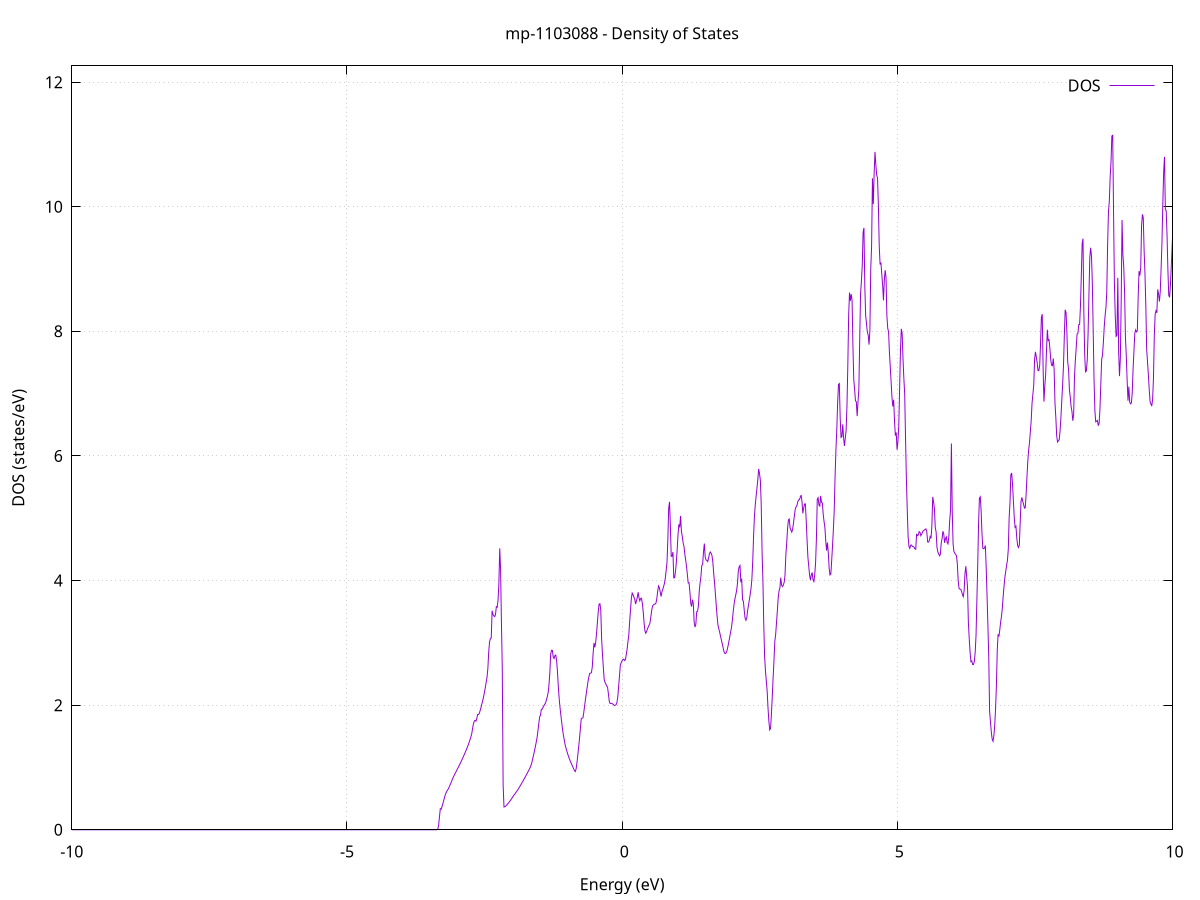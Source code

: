 set title 'mp-1103088 - Density of States'
set xlabel 'Energy (eV)'
set ylabel 'DOS (states/eV)'
set grid
set xrange [-10:10]
set yrange [0:12.261]
set xzeroaxis lt -1
set terminal png size 800,600
set output 'mp-1103088_dos_gnuplot.png'
plot '-' using 1:2 with lines title 'DOS'
-18.082700 0.000000
-18.067300 0.000000
-18.051900 0.000000
-18.036500 0.000000
-18.021000 0.000000
-18.005600 0.000000
-17.990200 0.000000
-17.974800 0.000000
-17.959300 0.000000
-17.943900 0.000000
-17.928500 0.000000
-17.913100 0.000000
-17.897600 0.000000
-17.882200 0.000000
-17.866800 0.000000
-17.851300 0.000000
-17.835900 0.000000
-17.820500 0.000000
-17.805100 0.000000
-17.789600 0.000000
-17.774200 0.000000
-17.758800 0.000000
-17.743400 0.000000
-17.727900 0.000000
-17.712500 0.000000
-17.697100 0.000000
-17.681700 0.000000
-17.666200 0.000000
-17.650800 0.000000
-17.635400 0.000000
-17.619900 0.000000
-17.604500 0.000000
-17.589100 0.000000
-17.573700 0.000000
-17.558200 0.000000
-17.542800 0.000000
-17.527400 0.000000
-17.512000 0.000000
-17.496500 0.000000
-17.481100 0.000000
-17.465700 0.000000
-17.450300 0.000000
-17.434800 0.000000
-17.419400 0.000000
-17.404000 0.000000
-17.388500 0.000000
-17.373100 0.000000
-17.357700 0.000000
-17.342300 0.000000
-17.326800 0.000000
-17.311400 0.000000
-17.296000 0.000000
-17.280600 0.000000
-17.265100 0.000000
-17.249700 0.000000
-17.234300 0.000000
-17.218900 0.000000
-17.203400 0.000000
-17.188000 0.000000
-17.172600 0.000000
-17.157200 0.000000
-17.141700 0.000000
-17.126300 0.000000
-17.110900 0.000000
-17.095400 0.000000
-17.080000 0.000000
-17.064600 0.000000
-17.049200 0.000000
-17.033700 0.000000
-17.018300 0.000000
-17.002900 0.000000
-16.987500 0.000000
-16.972000 0.000000
-16.956600 0.000000
-16.941200 0.000000
-16.925800 0.000000
-16.910300 0.000000
-16.894900 0.000000
-16.879500 0.000000
-16.864000 0.000000
-16.848600 0.000000
-16.833200 0.000000
-16.817800 0.000000
-16.802300 0.000000
-16.786900 0.000000
-16.771500 0.000000
-16.756100 0.000000
-16.740600 0.000000
-16.725200 0.000000
-16.709800 0.000000
-16.694400 0.000000
-16.678900 470.660200
-16.663500 0.000000
-16.648100 0.000000
-16.632600 0.000000
-16.617200 0.000000
-16.601800 0.000000
-16.586400 0.000000
-16.570900 0.000000
-16.555500 511.090500
-16.540100 0.000000
-16.524700 22.266700
-16.509200 566.965400
-16.493800 0.000000
-16.478400 0.000000
-16.463000 0.000000
-16.447500 0.000000
-16.432100 0.000000
-16.416700 0.000000
-16.401300 0.000000
-16.385800 0.000000
-16.370400 0.000000
-16.355000 0.000000
-16.339500 0.000000
-16.324100 0.000000
-16.308700 0.000000
-16.293300 0.000000
-16.277800 0.000000
-16.262400 0.000000
-16.247000 0.000000
-16.231600 0.000000
-16.216100 0.000000
-16.200700 0.000000
-16.185300 0.000000
-16.169900 0.000000
-16.154400 0.000000
-16.139000 0.000000
-16.123600 0.000000
-16.108100 0.000000
-16.092700 0.000000
-16.077300 0.000000
-16.061900 0.000000
-16.046400 0.000000
-16.031000 0.000000
-16.015600 0.000000
-16.000200 0.000000
-15.984700 0.000000
-15.969300 0.000000
-15.953900 0.000000
-15.938500 0.000000
-15.923000 0.000000
-15.907600 0.000000
-15.892200 0.000000
-15.876700 0.000000
-15.861300 0.000000
-15.845900 0.000000
-15.830500 0.000000
-15.815000 0.000000
-15.799600 0.000000
-15.784200 0.000000
-15.768800 0.000000
-15.753300 0.000000
-15.737900 0.000000
-15.722500 0.000000
-15.707100 0.000000
-15.691600 0.000000
-15.676200 0.000000
-15.660800 0.000000
-15.645400 0.000000
-15.629900 0.000000
-15.614500 0.000000
-15.599100 0.000000
-15.583600 0.000000
-15.568200 0.000000
-15.552800 0.000000
-15.537400 0.000000
-15.521900 0.000000
-15.506500 0.000000
-15.491100 0.000000
-15.475700 0.000000
-15.460200 0.000000
-15.444800 0.000000
-15.429400 0.000000
-15.414000 0.000000
-15.398500 0.000000
-15.383100 0.000000
-15.367700 0.000000
-15.352200 0.000000
-15.336800 0.000000
-15.321400 0.000000
-15.306000 0.000000
-15.290500 0.000000
-15.275100 0.000000
-15.259700 0.000000
-15.244300 0.000000
-15.228800 0.000000
-15.213400 0.000000
-15.198000 0.000000
-15.182600 0.000000
-15.167100 0.000000
-15.151700 0.000000
-15.136300 0.000000
-15.120800 0.000000
-15.105400 0.000000
-15.090000 0.000000
-15.074600 0.000000
-15.059100 0.000000
-15.043700 0.000000
-15.028300 0.000000
-15.012900 0.000000
-14.997400 0.000000
-14.982000 0.000000
-14.966600 0.000000
-14.951200 0.000000
-14.935700 0.000000
-14.920300 0.000000
-14.904900 0.000000
-14.889500 0.000000
-14.874000 0.000000
-14.858600 0.000000
-14.843200 0.000000
-14.827700 0.000000
-14.812300 0.000000
-14.796900 0.000000
-14.781500 0.000000
-14.766000 0.000000
-14.750600 0.000000
-14.735200 0.000000
-14.719800 0.000000
-14.704300 0.000000
-14.688900 0.000000
-14.673500 0.000000
-14.658100 0.000000
-14.642600 0.000000
-14.627200 0.000000
-14.611800 0.000000
-14.596300 0.000000
-14.580900 0.000000
-14.565500 0.000000
-14.550100 0.000000
-14.534600 0.000000
-14.519200 0.000000
-14.503800 0.000000
-14.488400 0.000000
-14.472900 0.000000
-14.457500 0.000000
-14.442100 0.000000
-14.426700 0.000000
-14.411200 0.000000
-14.395800 0.000000
-14.380400 0.000000
-14.364900 0.000000
-14.349500 0.000000
-14.334100 0.000000
-14.318700 0.000000
-14.303200 0.000000
-14.287800 0.000000
-14.272400 0.000000
-14.257000 0.000000
-14.241500 0.000000
-14.226100 0.000000
-14.210700 0.000000
-14.195300 0.000000
-14.179800 0.000000
-14.164400 0.000000
-14.149000 0.000000
-14.133600 0.000000
-14.118100 0.000000
-14.102700 0.000000
-14.087300 0.000000
-14.071800 0.000000
-14.056400 0.000000
-14.041000 0.000000
-14.025600 0.000000
-14.010100 0.000000
-13.994700 0.000000
-13.979300 0.000000
-13.963900 0.000000
-13.948400 0.000000
-13.933000 0.000000
-13.917600 0.000000
-13.902200 0.000000
-13.886700 0.000000
-13.871300 0.000000
-13.855900 0.000000
-13.840400 0.000000
-13.825000 0.000000
-13.809600 0.000000
-13.794200 0.000000
-13.778700 0.000000
-13.763300 0.000000
-13.747900 0.000000
-13.732500 0.000000
-13.717000 0.000000
-13.701600 0.000000
-13.686200 0.000000
-13.670800 0.000000
-13.655300 0.000000
-13.639900 0.000000
-13.624500 0.000000
-13.609000 0.000000
-13.593600 0.000000
-13.578200 0.000000
-13.562800 0.000000
-13.547300 0.000000
-13.531900 0.000000
-13.516500 0.000000
-13.501100 0.000000
-13.485600 0.000000
-13.470200 0.000000
-13.454800 0.000000
-13.439400 0.000000
-13.423900 0.000000
-13.408500 0.000000
-13.393100 0.000000
-13.377700 0.000000
-13.362200 0.000000
-13.346800 0.000000
-13.331400 0.000000
-13.315900 0.000000
-13.300500 0.000000
-13.285100 0.000000
-13.269700 0.000000
-13.254200 0.000000
-13.238800 0.000000
-13.223400 0.000000
-13.208000 0.000000
-13.192500 0.000000
-13.177100 0.000000
-13.161700 0.000000
-13.146300 0.000000
-13.130800 0.000000
-13.115400 0.000000
-13.100000 0.000000
-13.084500 0.000000
-13.069100 0.000000
-13.053700 0.000000
-13.038300 0.000000
-13.022800 0.000000
-13.007400 0.000000
-12.992000 0.000000
-12.976600 0.000000
-12.961100 0.000000
-12.945700 0.000000
-12.930300 0.000000
-12.914900 0.000000
-12.899400 0.000000
-12.884000 0.000000
-12.868600 0.000000
-12.853100 0.000000
-12.837700 0.000000
-12.822300 0.000000
-12.806900 0.000000
-12.791400 0.000000
-12.776000 0.000000
-12.760600 0.000000
-12.745200 0.000000
-12.729700 0.000000
-12.714300 0.000000
-12.698900 0.000000
-12.683500 0.000000
-12.668000 0.000000
-12.652600 0.000000
-12.637200 0.000000
-12.621800 0.000000
-12.606300 0.000000
-12.590900 0.000000
-12.575500 0.000000
-12.560000 0.000000
-12.544600 0.000000
-12.529200 0.000000
-12.513800 0.000000
-12.498300 0.000000
-12.482900 0.000000
-12.467500 0.000000
-12.452100 0.000000
-12.436600 0.000000
-12.421200 0.000000
-12.405800 0.000000
-12.390400 0.000000
-12.374900 0.000000
-12.359500 0.000000
-12.344100 0.000000
-12.328600 0.000000
-12.313200 0.000000
-12.297800 0.000000
-12.282400 0.000000
-12.266900 0.000000
-12.251500 0.000000
-12.236100 0.000000
-12.220700 0.000000
-12.205200 0.000000
-12.189800 0.000000
-12.174400 0.000000
-12.159000 0.000000
-12.143500 0.000000
-12.128100 0.000000
-12.112700 0.000000
-12.097200 0.000000
-12.081800 0.000000
-12.066400 0.000000
-12.051000 0.000000
-12.035500 0.000000
-12.020100 0.000000
-12.004700 0.000000
-11.989300 0.000000
-11.973800 0.000000
-11.958400 0.000000
-11.943000 0.000000
-11.927600 0.000000
-11.912100 0.000000
-11.896700 0.000000
-11.881300 0.000000
-11.865900 0.000000
-11.850400 0.000000
-11.835000 0.000000
-11.819600 0.000000
-11.804100 0.000000
-11.788700 0.000000
-11.773300 0.000000
-11.757900 0.000000
-11.742400 0.000000
-11.727000 0.000000
-11.711600 0.000000
-11.696200 0.000000
-11.680700 0.000000
-11.665300 0.000000
-11.649900 0.000000
-11.634500 0.000000
-11.619000 0.000000
-11.603600 0.000000
-11.588200 0.000000
-11.572700 0.000000
-11.557300 0.000000
-11.541900 0.000000
-11.526500 0.000000
-11.511000 0.000000
-11.495600 0.000000
-11.480200 0.000000
-11.464800 0.000000
-11.449300 0.000000
-11.433900 0.000000
-11.418500 0.000000
-11.403100 0.000000
-11.387600 0.000000
-11.372200 0.000000
-11.356800 0.000000
-11.341300 0.000000
-11.325900 0.000000
-11.310500 0.000000
-11.295100 0.000000
-11.279600 0.000000
-11.264200 0.000000
-11.248800 0.000000
-11.233400 0.000000
-11.217900 0.000000
-11.202500 0.000000
-11.187100 0.000000
-11.171700 0.000000
-11.156200 0.000000
-11.140800 0.000000
-11.125400 0.000000
-11.110000 0.000000
-11.094500 0.000000
-11.079100 0.000000
-11.063700 0.000000
-11.048200 0.000000
-11.032800 0.000000
-11.017400 0.000000
-11.002000 0.000000
-10.986500 0.000000
-10.971100 0.000000
-10.955700 0.000000
-10.940300 0.000000
-10.924800 0.000000
-10.909400 0.000000
-10.894000 0.000000
-10.878600 0.000000
-10.863100 0.000000
-10.847700 0.000000
-10.832300 0.000000
-10.816800 0.000000
-10.801400 0.000000
-10.786000 0.000000
-10.770600 0.000000
-10.755100 0.000000
-10.739700 0.000000
-10.724300 0.000000
-10.708900 0.000000
-10.693400 0.000000
-10.678000 0.000000
-10.662600 0.000000
-10.647200 0.000000
-10.631700 0.000000
-10.616300 0.000000
-10.600900 0.000000
-10.585400 0.000000
-10.570000 0.000000
-10.554600 0.000000
-10.539200 0.000000
-10.523700 0.000000
-10.508300 0.000000
-10.492900 0.000000
-10.477500 0.000000
-10.462000 0.000000
-10.446600 0.000000
-10.431200 0.000000
-10.415800 0.000000
-10.400300 0.000000
-10.384900 0.000000
-10.369500 0.000000
-10.354100 0.000000
-10.338600 0.000000
-10.323200 0.000000
-10.307800 0.000000
-10.292300 0.000000
-10.276900 0.000000
-10.261500 0.000000
-10.246100 0.000000
-10.230600 0.000000
-10.215200 0.000000
-10.199800 0.000000
-10.184400 0.000000
-10.168900 0.000000
-10.153500 0.000000
-10.138100 0.000000
-10.122700 0.000000
-10.107200 0.000000
-10.091800 0.000000
-10.076400 0.000000
-10.060900 0.000000
-10.045500 0.000000
-10.030100 0.000000
-10.014700 0.000000
-9.999200 0.000000
-9.983800 0.000000
-9.968400 0.000000
-9.953000 0.000000
-9.937500 0.000000
-9.922100 0.000000
-9.906700 0.000000
-9.891300 0.000000
-9.875800 0.000000
-9.860400 0.000000
-9.845000 0.000000
-9.829500 0.000000
-9.814100 0.000000
-9.798700 0.000000
-9.783300 0.000000
-9.767800 0.000000
-9.752400 0.000000
-9.737000 0.000000
-9.721600 0.000000
-9.706100 0.000000
-9.690700 0.000000
-9.675300 0.000000
-9.659900 0.000000
-9.644400 0.000000
-9.629000 0.000000
-9.613600 0.000000
-9.598200 0.000000
-9.582700 0.000000
-9.567300 0.000000
-9.551900 0.000000
-9.536400 0.000000
-9.521000 0.000000
-9.505600 0.000000
-9.490200 0.000000
-9.474700 0.000000
-9.459300 0.000000
-9.443900 0.000000
-9.428500 0.000000
-9.413000 0.000000
-9.397600 0.000000
-9.382200 0.000000
-9.366800 0.000000
-9.351300 0.000000
-9.335900 0.000000
-9.320500 0.000000
-9.305000 0.000000
-9.289600 0.000000
-9.274200 0.000000
-9.258800 0.000000
-9.243300 0.000000
-9.227900 0.000000
-9.212500 0.000000
-9.197100 0.000000
-9.181600 0.000000
-9.166200 0.000000
-9.150800 0.000000
-9.135400 0.000000
-9.119900 0.000000
-9.104500 0.000000
-9.089100 0.000000
-9.073600 0.000000
-9.058200 0.000000
-9.042800 0.000000
-9.027400 0.000000
-9.011900 0.000000
-8.996500 0.000000
-8.981100 0.000000
-8.965700 0.000000
-8.950200 0.000000
-8.934800 0.000000
-8.919400 0.000000
-8.904000 0.000000
-8.888500 0.000000
-8.873100 0.000000
-8.857700 0.000000
-8.842300 0.000000
-8.826800 0.000000
-8.811400 0.000000
-8.796000 0.000000
-8.780500 0.000000
-8.765100 0.000000
-8.749700 0.000000
-8.734300 0.000000
-8.718800 0.000000
-8.703400 0.000000
-8.688000 0.000000
-8.672600 0.000000
-8.657100 0.000000
-8.641700 0.000000
-8.626300 0.000000
-8.610900 0.000000
-8.595400 0.000000
-8.580000 0.000000
-8.564600 0.000000
-8.549100 0.000000
-8.533700 0.000000
-8.518300 0.000000
-8.502900 0.000000
-8.487400 0.000000
-8.472000 0.000000
-8.456600 0.000000
-8.441200 0.000000
-8.425700 0.000000
-8.410300 0.000000
-8.394900 0.000000
-8.379500 0.000000
-8.364000 0.000000
-8.348600 0.000000
-8.333200 0.000000
-8.317700 0.000000
-8.302300 0.000000
-8.286900 0.000000
-8.271500 0.000000
-8.256000 0.000000
-8.240600 0.000000
-8.225200 0.000000
-8.209800 0.000000
-8.194300 0.000000
-8.178900 0.000000
-8.163500 0.000000
-8.148100 0.000000
-8.132600 0.000000
-8.117200 0.000000
-8.101800 0.000000
-8.086400 0.000000
-8.070900 0.000000
-8.055500 0.000000
-8.040100 0.000000
-8.024600 0.000000
-8.009200 0.000000
-7.993800 0.000000
-7.978400 0.000000
-7.962900 0.000000
-7.947500 0.000000
-7.932100 0.000000
-7.916700 0.000000
-7.901200 0.000000
-7.885800 0.000000
-7.870400 0.000000
-7.855000 0.000000
-7.839500 0.000000
-7.824100 0.000000
-7.808700 0.000000
-7.793200 0.000000
-7.777800 0.000000
-7.762400 0.000000
-7.747000 0.000000
-7.731500 0.000000
-7.716100 0.000000
-7.700700 0.000000
-7.685300 0.000000
-7.669800 0.000000
-7.654400 0.000000
-7.639000 0.000000
-7.623600 0.000000
-7.608100 0.000000
-7.592700 0.000000
-7.577300 0.000000
-7.561800 0.000000
-7.546400 0.000000
-7.531000 0.000000
-7.515600 0.000000
-7.500100 0.000000
-7.484700 0.000000
-7.469300 0.000000
-7.453900 0.000000
-7.438400 0.000000
-7.423000 0.000000
-7.407600 0.000000
-7.392200 0.000000
-7.376700 0.000000
-7.361300 0.000000
-7.345900 0.000000
-7.330500 0.000000
-7.315000 0.000000
-7.299600 0.000000
-7.284200 0.000000
-7.268700 0.000000
-7.253300 0.000000
-7.237900 0.000000
-7.222500 0.000000
-7.207000 0.000000
-7.191600 0.000000
-7.176200 0.000000
-7.160800 0.000000
-7.145300 0.000000
-7.129900 0.000000
-7.114500 0.000000
-7.099100 0.000000
-7.083600 0.000000
-7.068200 0.000000
-7.052800 0.000000
-7.037300 0.000000
-7.021900 0.000000
-7.006500 0.000000
-6.991100 0.000000
-6.975600 0.000000
-6.960200 0.000000
-6.944800 0.000000
-6.929400 0.000000
-6.913900 0.000000
-6.898500 0.000000
-6.883100 0.000000
-6.867700 0.000000
-6.852200 0.000000
-6.836800 0.000000
-6.821400 0.000000
-6.805900 0.000000
-6.790500 0.000000
-6.775100 0.000000
-6.759700 0.000000
-6.744200 0.000000
-6.728800 0.000000
-6.713400 0.000000
-6.698000 0.000000
-6.682500 0.000000
-6.667100 0.000000
-6.651700 0.000000
-6.636300 0.000000
-6.620800 0.000000
-6.605400 0.000000
-6.590000 0.000000
-6.574600 0.000000
-6.559100 0.000000
-6.543700 0.000000
-6.528300 0.000000
-6.512800 0.000000
-6.497400 0.000000
-6.482000 0.000000
-6.466600 0.000000
-6.451100 0.000000
-6.435700 0.000000
-6.420300 0.000000
-6.404900 0.000000
-6.389400 0.000000
-6.374000 0.000000
-6.358600 0.000000
-6.343200 0.000000
-6.327700 0.000000
-6.312300 0.000000
-6.296900 0.000000
-6.281400 0.000000
-6.266000 0.000000
-6.250600 0.000000
-6.235200 0.000000
-6.219700 0.000000
-6.204300 0.000000
-6.188900 0.000000
-6.173500 0.000000
-6.158000 0.000000
-6.142600 0.000000
-6.127200 0.000000
-6.111800 0.000000
-6.096300 0.000000
-6.080900 0.000000
-6.065500 0.000000
-6.050000 0.000000
-6.034600 0.000000
-6.019200 0.000000
-6.003800 0.000000
-5.988300 0.000000
-5.972900 0.000000
-5.957500 0.000000
-5.942100 0.000000
-5.926600 0.000000
-5.911200 0.000000
-5.895800 0.000000
-5.880400 0.000000
-5.864900 0.000000
-5.849500 0.000000
-5.834100 0.000000
-5.818700 0.000000
-5.803200 0.000000
-5.787800 0.000000
-5.772400 0.000000
-5.756900 0.000000
-5.741500 0.000000
-5.726100 0.000000
-5.710700 0.000000
-5.695200 0.000000
-5.679800 0.000000
-5.664400 0.000000
-5.649000 0.000000
-5.633500 0.000000
-5.618100 0.000000
-5.602700 0.000000
-5.587300 0.000000
-5.571800 0.000000
-5.556400 0.000000
-5.541000 0.000000
-5.525500 0.000000
-5.510100 0.000000
-5.494700 0.000000
-5.479300 0.000000
-5.463800 0.000000
-5.448400 0.000000
-5.433000 0.000000
-5.417600 0.000000
-5.402100 0.000000
-5.386700 0.000000
-5.371300 0.000000
-5.355900 0.000000
-5.340400 0.000000
-5.325000 0.000000
-5.309600 0.000000
-5.294100 0.000000
-5.278700 0.000000
-5.263300 0.000000
-5.247900 0.000000
-5.232400 0.000000
-5.217000 0.000000
-5.201600 0.000000
-5.186200 0.000000
-5.170700 0.000000
-5.155300 0.000000
-5.139900 0.000000
-5.124500 0.000000
-5.109000 0.000000
-5.093600 0.000000
-5.078200 0.000000
-5.062700 0.000000
-5.047300 0.000000
-5.031900 0.000000
-5.016500 0.000000
-5.001000 0.000000
-4.985600 0.000000
-4.970200 0.000000
-4.954800 0.000000
-4.939300 0.000000
-4.923900 0.000000
-4.908500 0.000000
-4.893100 0.000000
-4.877600 0.000000
-4.862200 0.000000
-4.846800 0.000000
-4.831400 0.000000
-4.815900 0.000000
-4.800500 0.000000
-4.785100 0.000000
-4.769600 0.000000
-4.754200 0.000000
-4.738800 0.000000
-4.723400 0.000000
-4.707900 0.000000
-4.692500 0.000000
-4.677100 0.000000
-4.661700 0.000000
-4.646200 0.000000
-4.630800 0.000000
-4.615400 0.000000
-4.600000 0.000000
-4.584500 0.000000
-4.569100 0.000000
-4.553700 0.000000
-4.538200 0.000000
-4.522800 0.000000
-4.507400 0.000000
-4.492000 0.000000
-4.476500 0.000000
-4.461100 0.000000
-4.445700 0.000000
-4.430300 0.000000
-4.414800 0.000000
-4.399400 0.000000
-4.384000 0.000000
-4.368600 0.000000
-4.353100 0.000000
-4.337700 0.000000
-4.322300 0.000000
-4.306800 0.000000
-4.291400 0.000000
-4.276000 0.000000
-4.260600 0.000000
-4.245100 0.000000
-4.229700 0.000000
-4.214300 0.000000
-4.198900 0.000000
-4.183400 0.000000
-4.168000 0.000000
-4.152600 0.000000
-4.137200 0.000000
-4.121700 0.000000
-4.106300 0.000000
-4.090900 0.000000
-4.075500 0.000000
-4.060000 0.000000
-4.044600 0.000000
-4.029200 0.000000
-4.013700 0.000000
-3.998300 0.000000
-3.982900 0.000000
-3.967500 0.000000
-3.952000 0.000000
-3.936600 0.000000
-3.921200 0.000000
-3.905800 0.000000
-3.890300 0.000000
-3.874900 0.000000
-3.859500 0.000000
-3.844100 0.000000
-3.828600 0.000000
-3.813200 0.000000
-3.797800 0.000000
-3.782300 0.000000
-3.766900 0.000000
-3.751500 0.000000
-3.736100 0.000000
-3.720600 0.000000
-3.705200 0.000000
-3.689800 0.000000
-3.674400 0.000000
-3.658900 0.000000
-3.643500 0.000000
-3.628100 0.000000
-3.612700 0.000000
-3.597200 0.000000
-3.581800 0.000000
-3.566400 0.000000
-3.550900 0.000000
-3.535500 0.000000
-3.520100 0.000000
-3.504700 0.000000
-3.489200 0.000000
-3.473800 0.000000
-3.458400 0.000000
-3.443000 0.000000
-3.427500 0.000000
-3.412100 0.000000
-3.396700 0.000000
-3.381300 0.000000
-3.365800 0.000000
-3.350400 0.007000
-3.335000 0.071500
-3.319600 0.203500
-3.304100 0.338400
-3.288700 0.330600
-3.273300 0.372100
-3.257800 0.419000
-3.242400 0.468500
-3.227000 0.519800
-3.211600 0.566200
-3.196100 0.599600
-3.180700 0.625400
-3.165300 0.646900
-3.149900 0.673200
-3.134400 0.703200
-3.119000 0.735300
-3.103600 0.768100
-3.088200 0.801400
-3.072700 0.834200
-3.057300 0.864200
-3.041900 0.891400
-3.026400 0.917600
-3.011000 0.944700
-2.995600 0.972600
-2.980200 0.998600
-2.964700 1.025000
-2.949300 1.052500
-2.933900 1.080800
-2.918500 1.109700
-2.903000 1.139200
-2.887600 1.169600
-2.872200 1.200100
-2.856800 1.231000
-2.841300 1.262800
-2.825900 1.295700
-2.810500 1.329400
-2.795000 1.365000
-2.779600 1.404200
-2.764200 1.445900
-2.748800 1.490200
-2.733300 1.539300
-2.717900 1.624300
-2.702500 1.698300
-2.687100 1.742600
-2.671600 1.757200
-2.656200 1.744200
-2.640800 1.787100
-2.625400 1.849500
-2.609900 1.850700
-2.594500 1.869100
-2.579100 1.917400
-2.563700 1.968100
-2.548200 2.019700
-2.532800 2.075000
-2.517400 2.136400
-2.501900 2.205200
-2.486500 2.281500
-2.471100 2.365700
-2.455700 2.442400
-2.440200 2.583900
-2.424800 2.849600
-2.409400 3.016000
-2.394000 3.068200
-2.378500 3.078300
-2.363100 3.515300
-2.347700 3.458000
-2.332300 3.433800
-2.316800 3.421400
-2.301400 3.451700
-2.286000 3.581600
-2.270500 3.570600
-2.255100 3.681700
-2.239700 3.950800
-2.224300 4.517400
-2.208800 4.176200
-2.193400 3.331800
-2.178000 2.588500
-2.162600 0.722000
-2.147100 0.365800
-2.131700 0.370400
-2.116300 0.379400
-2.100900 0.393900
-2.085400 0.409300
-2.070000 0.425600
-2.054600 0.443000
-2.039100 0.461300
-2.023700 0.480300
-2.008300 0.499800
-1.992900 0.519900
-1.977400 0.541500
-1.962000 0.560500
-1.946600 0.579200
-1.931200 0.597900
-1.915700 0.616500
-1.900300 0.634700
-1.884900 0.657100
-1.869500 0.681100
-1.854000 0.703300
-1.838600 0.726200
-1.823200 0.749600
-1.807800 0.773500
-1.792300 0.797900
-1.776900 0.822400
-1.761500 0.847200
-1.746000 0.872100
-1.730600 0.897500
-1.715200 0.923300
-1.699800 0.949600
-1.684300 0.976700
-1.668900 1.005400
-1.653500 1.039800
-1.638100 1.087700
-1.622600 1.149900
-1.607200 1.209000
-1.591800 1.272100
-1.576400 1.338200
-1.560900 1.407400
-1.545500 1.480100
-1.530100 1.586800
-1.514600 1.704900
-1.499200 1.813100
-1.483800 1.838200
-1.468400 1.933700
-1.452900 1.935900
-1.437500 1.965400
-1.422100 1.990400
-1.406700 2.013100
-1.391200 2.037200
-1.375800 2.084600
-1.360400 2.135600
-1.345000 2.199800
-1.329500 2.326600
-1.314100 2.519100
-1.298700 2.817900
-1.283200 2.880500
-1.267800 2.879600
-1.252400 2.772400
-1.237000 2.749100
-1.221500 2.794900
-1.206100 2.804200
-1.190700 2.712000
-1.175300 2.538500
-1.159800 2.295500
-1.144400 2.106800
-1.129000 1.962900
-1.113600 1.839400
-1.098100 1.724200
-1.082700 1.606800
-1.067300 1.516800
-1.051900 1.444200
-1.036400 1.366400
-1.021000 1.313700
-1.005600 1.265300
-0.990100 1.220100
-0.974700 1.178200
-0.959300 1.139600
-0.943900 1.104600
-0.928400 1.073500
-0.913000 1.042900
-0.897600 1.011900
-0.882200 0.980400
-0.866700 0.949100
-0.851300 0.934700
-0.835900 0.979000
-0.820500 1.079800
-0.805000 1.203700
-0.789600 1.334000
-0.774200 1.469700
-0.758700 1.628600
-0.743300 1.782600
-0.727900 1.791900
-0.712500 1.796200
-0.697000 1.885400
-0.681600 1.989900
-0.666200 2.097300
-0.650800 2.191100
-0.635300 2.288100
-0.619900 2.380900
-0.604500 2.456000
-0.589100 2.511700
-0.573600 2.512100
-0.558200 2.522000
-0.542800 2.612300
-0.527300 2.831800
-0.511900 2.998700
-0.496500 2.928400
-0.481100 3.006900
-0.465600 3.147200
-0.450200 3.322400
-0.434800 3.495200
-0.419400 3.621500
-0.403900 3.628200
-0.388500 3.528000
-0.373100 3.067200
-0.357700 2.822100
-0.342200 2.608600
-0.326800 2.416500
-0.311400 2.365200
-0.296000 2.340500
-0.280500 2.308400
-0.265100 2.288200
-0.249700 2.182200
-0.234200 2.063800
-0.218800 2.026100
-0.203400 2.030500
-0.188000 2.026600
-0.172500 2.020200
-0.157100 2.009800
-0.141700 1.996200
-0.126300 1.997900
-0.110800 2.006600
-0.095400 2.039800
-0.080000 2.125200
-0.064600 2.289700
-0.049100 2.458600
-0.033700 2.639500
-0.018300 2.680500
-0.002800 2.710500
0.012600 2.731800
0.028000 2.738500
0.043400 2.715700
0.058900 2.730500
0.074300 2.807800
0.089700 2.896800
0.105100 3.018500
0.120600 3.122800
0.136000 3.330800
0.151400 3.525700
0.166800 3.706600
0.182300 3.799800
0.197700 3.773300
0.213100 3.736400
0.228600 3.700300
0.244000 3.623900
0.259400 3.669700
0.274800 3.729200
0.290300 3.812800
0.305700 3.725600
0.321100 3.674900
0.336500 3.711300
0.352000 3.716900
0.367400 3.631900
0.382800 3.501000
0.398200 3.323500
0.413700 3.192600
0.429100 3.154600
0.444500 3.183200
0.459900 3.222600
0.475400 3.257000
0.490800 3.286200
0.506200 3.321300
0.521700 3.418800
0.537100 3.522300
0.552500 3.591700
0.567900 3.608100
0.583400 3.621200
0.598800 3.622100
0.614200 3.637100
0.629600 3.709600
0.645100 3.821800
0.660500 3.914000
0.675900 3.888300
0.691300 3.817500
0.706800 3.743900
0.722200 3.817100
0.737600 3.857500
0.753100 3.903600
0.768500 3.954800
0.783900 4.038800
0.799300 4.160800
0.814800 4.289800
0.830200 4.653700
0.845600 5.159900
0.861000 5.263700
0.876500 4.858900
0.891900 4.389800
0.907300 4.390800
0.922700 4.458200
0.938200 4.042400
0.953600 4.046500
0.969000 4.144600
0.984500 4.287900
0.999900 4.495600
1.015300 4.737200
1.030700 4.902300
1.046200 4.853000
1.061600 5.037500
1.077000 4.791900
1.092400 4.707200
1.107900 4.606900
1.123300 4.550400
1.138700 4.422800
1.154100 4.332100
1.169600 4.224000
1.185000 4.097900
1.200400 3.960900
1.215800 3.963600
1.231300 3.815900
1.246700 3.634400
1.262100 3.582000
1.277600 3.693500
1.293000 3.631400
1.308400 3.335600
1.323800 3.252400
1.339300 3.302200
1.354700 3.499700
1.370100 3.506800
1.385500 3.592700
1.401000 3.827900
1.416400 3.964500
1.431800 4.069000
1.447200 4.242000
1.462700 4.259800
1.478100 4.458900
1.493500 4.593400
1.509000 4.377800
1.524400 4.331500
1.539800 4.322500
1.555200 4.305100
1.570700 4.362100
1.586100 4.431900
1.601500 4.458700
1.616900 4.437300
1.632400 4.401800
1.647800 4.297400
1.663200 4.118700
1.678600 3.965300
1.694100 3.790400
1.709500 3.603000
1.724900 3.431500
1.740400 3.287200
1.755800 3.229600
1.771200 3.172700
1.786600 3.111600
1.802100 3.051400
1.817500 2.989500
1.832900 2.929800
1.848300 2.864500
1.863800 2.831800
1.879200 2.829100
1.894600 2.849000
1.910000 2.893100
1.925500 2.956700
1.940900 3.028400
1.956300 3.102200
1.971700 3.173400
1.987200 3.251200
2.002600 3.361400
2.018000 3.502800
2.033500 3.619200
2.048900 3.705100
2.064300 3.767700
2.079700 3.840700
2.095200 3.949400
2.110600 4.151200
2.126000 4.222400
2.141400 4.242200
2.156900 3.972900
2.172300 4.029500
2.187700 3.690700
2.203100 3.664600
2.218600 3.522600
2.234000 3.393200
2.249400 3.362400
2.264900 3.403800
2.280300 3.518800
2.295700 3.605300
2.311100 3.689300
2.326600 3.777700
2.342000 3.875400
2.357400 4.024700
2.372800 4.312400
2.388300 4.712600
2.403700 5.035000
2.419100 5.218100
2.434500 5.356600
2.450000 5.487000
2.465400 5.623900
2.480800 5.792300
2.496300 5.715800
2.511700 5.604400
2.527100 5.221800
2.542500 4.459600
2.558000 3.992500
2.573400 3.290800
2.588800 2.774600
2.604200 2.547400
2.619700 2.387100
2.635100 2.222800
2.650500 1.954300
2.665900 1.743300
2.681400 1.603100
2.696800 1.627700
2.712200 1.852200
2.727600 2.134100
2.743100 2.438000
2.758500 2.711300
2.773900 3.025800
2.789400 3.135100
2.804800 3.324800
2.820200 3.515400
2.835600 3.722000
2.851100 3.835200
2.866500 3.885300
2.881900 4.045300
2.897300 3.926300
2.912800 3.903800
2.928200 3.927000
2.943600 3.969700
2.959000 4.080900
2.974500 4.412500
2.989900 4.597300
3.005300 4.834700
3.020800 4.971500
3.036200 4.987900
3.051600 4.843200
3.067000 4.809200
3.082500 4.777500
3.097900 4.825300
3.113300 4.922900
3.128700 5.033200
3.144200 5.140300
3.159600 5.181700
3.175000 5.201800
3.190400 5.263900
3.205900 5.293800
3.221300 5.299600
3.236700 5.337200
3.252200 5.371900
3.267600 5.271000
3.283000 5.078700
3.298400 5.160500
3.313900 5.228600
3.329300 5.230400
3.344700 4.959700
3.360100 4.645800
3.375600 4.369800
3.391000 4.225100
3.406400 4.079200
3.421800 4.007800
3.437300 4.094300
3.452700 4.128300
3.468100 4.012300
3.483500 3.984500
3.499000 4.092400
3.514400 4.277900
3.529800 4.668100
3.545300 5.307400
3.560700 5.329400
3.576100 5.210800
3.591500 5.196300
3.607000 5.359600
3.622400 5.254700
3.637800 5.244700
3.653200 5.064800
3.668700 4.949200
3.684100 4.851300
3.699500 4.635400
3.714900 4.482000
3.730400 4.609200
3.745800 4.448100
3.761200 4.196500
3.776700 4.090200
3.792100 4.104000
3.807500 4.322400
3.822900 4.563600
3.838400 4.823400
3.853800 5.135100
3.869200 5.677800
3.884600 6.094400
3.900100 6.420700
3.915500 6.850200
3.930900 7.148200
3.946300 7.161600
3.961800 6.613400
3.977200 6.297500
3.992600 6.309900
4.008100 6.507500
4.023500 6.291300
4.038900 6.161000
4.054300 6.282400
4.069800 6.414000
4.085200 6.808600
4.100600 7.460800
4.116000 8.267400
4.131500 8.622100
4.146900 8.489700
4.162300 8.597500
4.177700 8.497200
4.193200 7.767900
4.208600 7.225300
4.224000 7.068500
4.239400 6.885400
4.254900 6.869500
4.270300 6.639400
4.285700 6.870000
4.301200 7.073100
4.316600 7.866900
4.332000 8.608100
4.347400 8.805000
4.362900 9.059100
4.378300 9.591700
4.393700 9.660900
4.409100 8.726800
4.424600 8.255200
4.440000 8.126000
4.455400 7.985300
4.470800 7.942800
4.486300 7.788100
4.501700 8.018500
4.517100 8.995200
4.532600 9.366300
4.548000 10.456600
4.563400 10.042100
4.578800 10.532500
4.594300 10.880100
4.609700 10.668800
4.625100 10.510500
4.640500 10.457500
4.656000 10.017800
4.671400 9.368700
4.686800 9.074300
4.702200 9.103700
4.717700 8.915600
4.733100 8.745200
4.748500 8.496700
4.764000 8.825200
4.779400 8.981600
4.794800 8.866400
4.810200 8.249300
4.825700 8.051200
4.841100 7.988600
4.856500 7.659100
4.871900 7.432400
4.887400 7.179900
4.902800 6.937800
4.918200 6.795300
4.933600 6.903300
4.949100 6.557400
4.964500 6.326400
4.979900 6.376100
4.995300 6.099000
5.010800 6.230700
5.026200 6.481600
5.041600 7.081800
5.057100 7.695500
5.072500 8.040100
5.087900 7.967000
5.103300 7.558000
5.118800 7.244200
5.134200 6.989600
5.149600 6.271000
5.165000 5.623600
5.180500 5.133800
5.195900 4.706700
5.211300 4.545900
5.226700 4.516000
5.242200 4.567500
5.257600 4.571000
5.273000 4.549400
5.288500 4.545000
5.303900 4.535600
5.319300 4.508300
5.334700 4.502300
5.350200 4.749700
5.365600 4.719800
5.381000 4.731700
5.396400 4.785700
5.411900 4.773300
5.427300 4.720500
5.442700 4.744800
5.458100 4.777800
5.473600 4.802500
5.489000 4.809400
5.504400 4.820900
5.519900 4.829700
5.535300 4.785000
5.550700 4.620100
5.566100 4.618400
5.581600 4.645100
5.597000 4.706500
5.612400 4.677700
5.627800 4.879100
5.643300 5.343100
5.658700 5.263400
5.674100 5.152900
5.689500 4.852100
5.705000 4.778100
5.720400 4.536000
5.735800 4.460800
5.751200 4.426700
5.766700 4.397700
5.782100 4.421000
5.797500 4.602800
5.813000 4.670000
5.828400 4.792000
5.843800 4.746600
5.859200 4.604700
5.874700 4.671500
5.890100 4.700800
5.905500 4.612300
5.920900 4.589100
5.936400 4.712700
5.951800 4.965800
5.967200 5.129700
5.982600 6.199000
5.998100 5.091200
6.013500 4.586100
6.028900 4.465400
6.044400 4.437600
6.059800 4.420400
6.075200 4.397300
6.090600 4.263900
6.106100 3.998200
6.121500 3.872800
6.136900 3.862800
6.152300 3.859200
6.167800 3.827500
6.183200 3.772900
6.198600 3.741600
6.214000 3.837200
6.229500 4.111500
6.244900 4.230200
6.260300 4.063700
6.275800 3.889900
6.291200 3.324600
6.306600 3.067700
6.322000 2.850300
6.337500 2.698400
6.352900 2.710300
6.368300 2.653600
6.383700 2.652300
6.399200 2.701300
6.414600 2.845000
6.430000 3.116600
6.445400 3.668500
6.460900 4.260900
6.476300 4.909200
6.491700 5.321800
6.507100 5.344800
6.522600 5.124600
6.538000 4.757600
6.553400 4.517200
6.568900 4.510800
6.584300 4.521200
6.599700 4.563100
6.615100 4.201000
6.630600 3.744900
6.646000 3.280400
6.661400 2.769900
6.676800 1.901200
6.692300 1.732800
6.707700 1.571500
6.723100 1.455200
6.738500 1.421100
6.754000 1.506600
6.769400 1.669500
6.784800 1.939300
6.800300 2.308600
6.815700 2.881500
6.831100 3.137100
6.846500 3.102900
6.862000 3.210600
6.877400 3.334600
6.892800 3.425800
6.908200 3.560700
6.923700 3.748900
6.939100 3.913100
6.954500 4.051400
6.969900 4.149100
6.985400 4.242800
7.000800 4.321400
7.016200 4.501100
7.031700 5.005600
7.047100 5.246400
7.062500 5.697600
7.077900 5.726800
7.093400 5.538000
7.108800 5.282300
7.124200 5.021700
7.139600 4.854300
7.155100 4.872300
7.170500 4.684500
7.185900 4.564000
7.201300 4.531400
7.216800 4.566800
7.232200 4.921500
7.247600 5.266600
7.263000 5.335400
7.278500 5.273600
7.293900 5.226200
7.309300 5.163300
7.324800 5.169100
7.340200 5.380000
7.355600 5.671800
7.371000 5.913800
7.386500 6.096100
7.401900 6.214000
7.417300 6.392400
7.432700 6.573500
7.448200 6.850600
7.463600 6.993200
7.479000 7.141500
7.494400 7.557400
7.509900 7.670200
7.525300 7.589300
7.540700 7.499700
7.556200 7.369200
7.571600 7.369600
7.587000 7.456200
7.602400 7.801300
7.617900 8.227900
7.633300 8.275800
7.648700 7.414600
7.664100 6.871500
7.679600 7.122000
7.695000 7.299300
7.710400 7.688300
7.725800 8.025900
7.741300 7.852000
7.756700 7.865300
7.772100 7.728400
7.787600 7.541700
7.803000 7.455700
7.818400 7.447700
7.833800 7.565500
7.849300 7.392400
7.864700 6.846000
7.880100 6.620400
7.895500 6.324500
7.911000 6.224200
7.926400 6.243100
7.941800 6.264400
7.957200 6.403200
7.972700 6.621700
7.988100 6.889200
8.003500 7.141100
8.018900 7.443400
8.034400 7.923100
8.049800 8.346600
8.065200 8.303000
8.080700 8.003000
8.096100 7.504200
8.111500 7.392000
8.126900 7.062300
8.142400 6.944900
8.157800 6.789300
8.173200 6.713900
8.188600 6.564700
8.204100 6.665200
8.219500 7.279000
8.234900 7.535500
8.250300 7.732200
8.265800 7.955600
8.281200 7.965700
8.296600 8.107200
8.312100 8.110000
8.327500 8.403600
8.342900 8.883500
8.358300 9.409500
8.373800 9.487300
8.389200 8.308200
8.404600 7.624800
8.420000 7.342100
8.435500 7.370800
8.450900 7.537600
8.466300 7.972900
8.481700 8.581600
8.497200 9.183400
8.512600 9.341900
8.528000 9.209000
8.543500 8.768500
8.558900 8.019000
8.574300 7.229400
8.589700 6.725600
8.605200 6.547300
8.620600 6.557200
8.636000 6.569500
8.651400 6.486200
8.666900 6.524000
8.682300 6.763400
8.697700 7.162400
8.713100 7.545900
8.728600 7.623600
8.744000 7.826000
8.759400 8.071000
8.774800 8.248700
8.790300 8.378800
8.805700 8.626000
8.821100 9.392900
8.836600 9.921200
8.852000 10.085500
8.867400 10.481200
8.882800 10.720400
8.898300 11.136200
8.913700 11.146700
8.929100 9.896100
8.944500 8.765300
8.960000 8.240600
8.975400 7.919800
8.990800 7.937800
9.006200 8.859100
9.021700 7.666000
9.037100 7.282000
9.052500 7.571700
9.068000 8.493200
9.083400 9.786900
9.098800 9.226000
9.114200 9.033200
9.129700 8.609700
9.145100 7.901000
9.160500 7.601800
9.175900 7.208400
9.191400 6.886900
9.206800 7.112300
9.222200 6.864600
9.237600 6.837000
9.253100 6.852000
9.268500 7.016300
9.283900 7.395100
9.299400 7.683900
9.314800 7.968300
9.330200 8.024000
9.345600 7.990600
9.361100 8.008800
9.376500 8.557200
9.391900 8.966500
9.407300 8.896300
9.422800 9.024300
9.438200 9.701300
9.453600 9.877600
9.469000 9.822400
9.484500 9.292500
9.499900 8.925500
9.515300 8.410800
9.530700 7.714800
9.546200 7.507500
9.561600 7.300600
9.577000 7.068900
9.592500 6.874800
9.607900 6.833100
9.623300 6.801000
9.638700 6.909400
9.654200 7.247400
9.669600 7.932300
9.685000 8.277100
9.700400 8.331000
9.715900 8.296900
9.731300 8.672500
9.746700 8.600700
9.762100 8.478300
9.777600 8.636900
9.793000 9.004800
9.808400 9.421000
9.823900 10.040100
9.839300 10.553100
9.854700 10.800500
9.870100 9.959800
9.885600 9.934700
9.901000 9.539000
9.916400 8.987900
9.931800 8.580600
9.947300 8.546100
9.962700 8.746600
9.978100 9.052000
9.993500 9.362700
10.009000 9.686700
10.024400 9.797200
10.039800 9.966700
10.055300 9.835400
10.070700 9.868200
10.086100 9.920500
10.101500 10.384800
10.117000 10.658500
10.132400 9.335400
10.147800 8.344900
10.163200 7.852800
10.178700 8.327900
10.194100 8.897600
10.209500 9.117900
10.224900 9.552000
10.240400 10.917900
10.255800 11.076200
10.271200 10.237600
10.286600 9.175800
10.302100 9.250500
10.317500 9.623400
10.332900 9.647800
10.348400 10.008200
10.363800 10.852100
10.379200 11.171300
10.394600 10.744900
10.410100 9.956000
10.425500 9.329400
10.440900 8.984400
10.456300 8.067000
10.471800 7.514300
10.487200 7.605000
10.502600 8.635500
10.518000 8.908400
10.533500 8.890900
10.548900 9.097200
10.564300 9.287000
10.579800 9.501100
10.595200 9.853400
10.610600 9.805800
10.626000 9.671000
10.641500 9.310500
10.656900 8.724400
10.672300 8.651800
10.687700 8.609200
10.703200 8.707900
10.718600 8.782900
10.734000 7.449600
10.749400 5.440700
10.764900 4.528200
10.780300 4.061400
10.795700 3.783700
10.811200 3.636400
10.826600 3.544800
10.842000 3.417600
10.857400 3.322500
10.872900 3.221900
10.888300 3.062600
10.903700 2.861300
10.919100 2.654300
10.934600 2.492500
10.950000 2.323800
10.965400 2.230700
10.980800 2.197600
10.996300 2.171200
11.011700 2.136800
11.027100 2.091200
11.042500 2.049100
11.058000 2.079600
11.073400 2.000700
11.088800 1.894900
11.104300 1.806300
11.119700 1.624300
11.135100 1.455400
11.150500 1.324500
11.166000 1.241000
11.181400 1.119100
11.196800 1.012700
11.212200 0.964500
11.227700 0.878700
11.243100 0.624400
11.258500 0.425500
11.273900 0.314600
11.289400 0.239600
11.304800 0.177500
11.320200 0.120400
11.335700 0.068000
11.351100 0.023000
11.366500 0.000900
11.381900 0.000000
11.397400 0.000000
11.412800 0.000000
11.428200 0.000000
11.443600 0.000000
11.459100 0.000000
11.474500 0.000000
11.489900 0.000000
11.505300 0.000000
11.520800 0.000000
11.536200 0.000000
11.551600 0.000000
11.567100 0.000000
11.582500 0.000000
11.597900 0.000000
11.613300 0.000000
11.628800 0.000000
11.644200 0.000000
11.659600 0.000000
11.675000 0.000000
11.690500 0.000000
11.705900 0.000000
11.721300 0.000000
11.736700 0.000000
11.752200 0.000000
11.767600 0.000000
11.783000 0.000000
11.798400 0.000000
11.813900 0.000000
11.829300 0.000000
11.844700 0.000000
11.860200 0.000000
11.875600 0.000000
11.891000 0.000000
11.906400 0.000000
11.921900 0.000000
11.937300 0.000000
11.952700 0.000000
11.968100 0.000000
11.983600 0.000000
11.999000 0.000000
12.014400 0.000000
12.029800 0.000000
12.045300 0.000000
12.060700 0.000000
12.076100 0.000000
12.091600 0.000000
12.107000 0.000000
12.122400 0.000000
12.137800 0.000000
12.153300 0.000000
12.168700 0.000000
12.184100 0.000000
12.199500 0.000000
12.215000 0.000000
12.230400 0.000000
12.245800 0.000000
12.261200 0.000000
12.276700 0.000000
12.292100 0.000000
12.307500 0.000000
12.323000 0.000000
12.338400 0.000000
12.353800 0.000000
12.369200 0.000000
12.384700 0.000000
12.400100 0.000000
12.415500 0.000000
12.430900 0.000000
12.446400 0.000000
12.461800 0.000000
12.477200 0.000000
12.492600 0.000000
12.508100 0.000000
12.523500 0.000000
12.538900 0.000000
12.554300 0.000000
12.569800 0.000000
12.585200 0.000000
12.600600 0.000000
12.616100 0.000000
12.631500 0.000000
12.646900 0.000000
12.662300 0.000000
12.677800 0.000000
12.693200 0.000000
12.708600 0.000000
12.724000 0.000000
12.739500 0.000000
12.754900 0.000000
12.770300 0.000000
e
